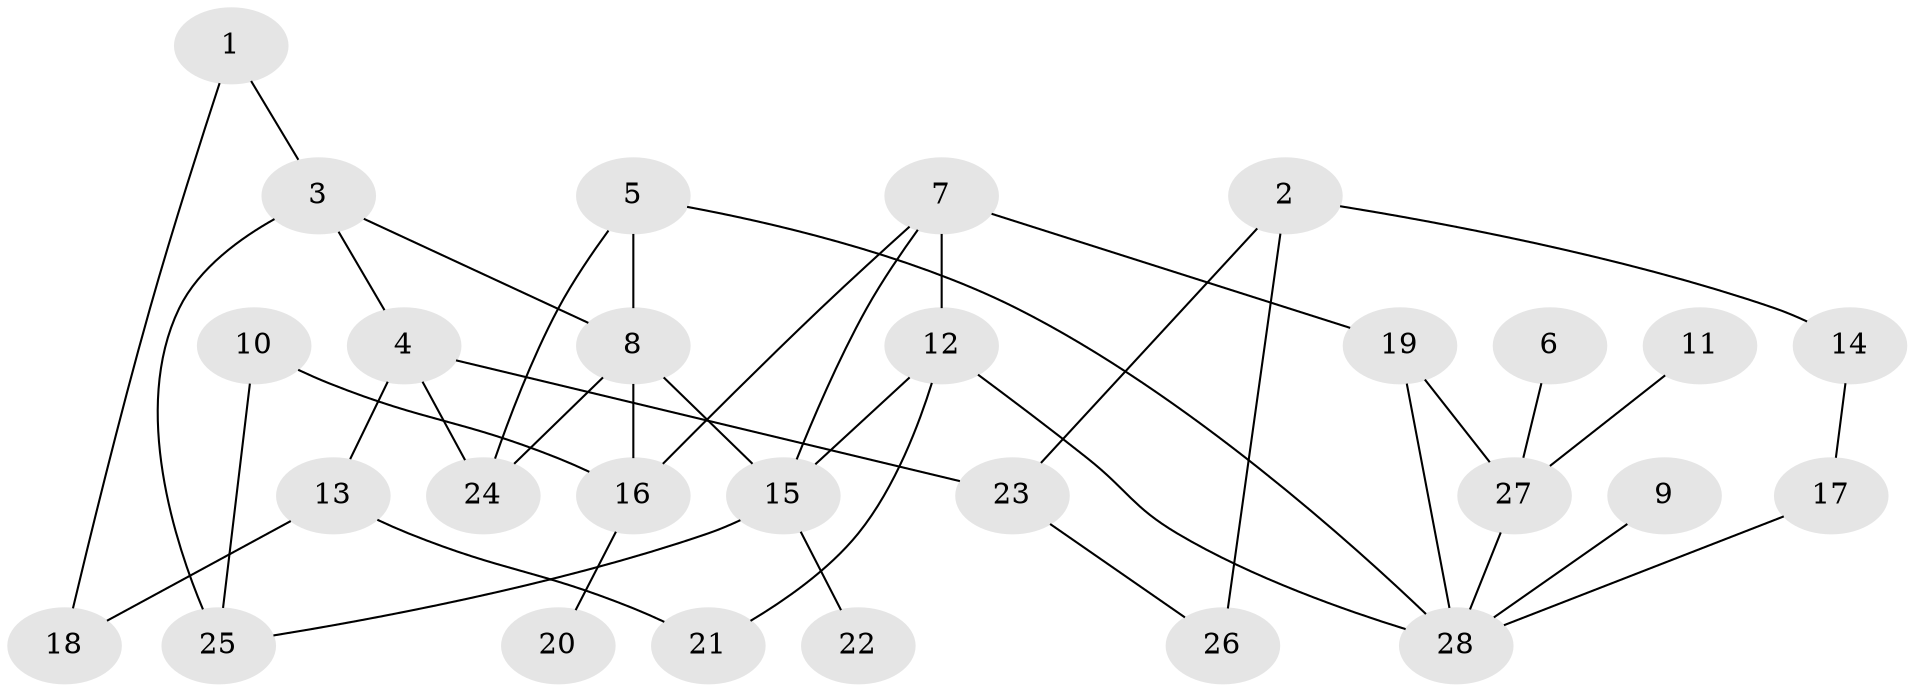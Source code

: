 // original degree distribution, {3: 0.2391304347826087, 6: 0.021739130434782608, 5: 0.05434782608695652, 7: 0.010869565217391304, 4: 0.03260869565217391, 1: 0.34782608695652173, 8: 0.010869565217391304, 2: 0.2826086956521739}
// Generated by graph-tools (version 1.1) at 2025/36/03/04/25 23:36:08]
// undirected, 28 vertices, 40 edges
graph export_dot {
  node [color=gray90,style=filled];
  1;
  2;
  3;
  4;
  5;
  6;
  7;
  8;
  9;
  10;
  11;
  12;
  13;
  14;
  15;
  16;
  17;
  18;
  19;
  20;
  21;
  22;
  23;
  24;
  25;
  26;
  27;
  28;
  1 -- 3 [weight=1.0];
  1 -- 18 [weight=1.0];
  2 -- 14 [weight=1.0];
  2 -- 23 [weight=1.0];
  2 -- 26 [weight=1.0];
  3 -- 4 [weight=1.0];
  3 -- 8 [weight=1.0];
  3 -- 25 [weight=1.0];
  4 -- 13 [weight=1.0];
  4 -- 23 [weight=1.0];
  4 -- 24 [weight=1.0];
  5 -- 8 [weight=1.0];
  5 -- 24 [weight=1.0];
  5 -- 28 [weight=1.0];
  6 -- 27 [weight=1.0];
  7 -- 12 [weight=1.0];
  7 -- 15 [weight=1.0];
  7 -- 16 [weight=1.0];
  7 -- 19 [weight=2.0];
  8 -- 15 [weight=1.0];
  8 -- 16 [weight=1.0];
  8 -- 24 [weight=1.0];
  9 -- 28 [weight=1.0];
  10 -- 16 [weight=1.0];
  10 -- 25 [weight=1.0];
  11 -- 27 [weight=1.0];
  12 -- 15 [weight=1.0];
  12 -- 21 [weight=1.0];
  12 -- 28 [weight=1.0];
  13 -- 18 [weight=1.0];
  13 -- 21 [weight=1.0];
  14 -- 17 [weight=1.0];
  15 -- 22 [weight=1.0];
  15 -- 25 [weight=1.0];
  16 -- 20 [weight=1.0];
  17 -- 28 [weight=1.0];
  19 -- 27 [weight=1.0];
  19 -- 28 [weight=1.0];
  23 -- 26 [weight=1.0];
  27 -- 28 [weight=1.0];
}
